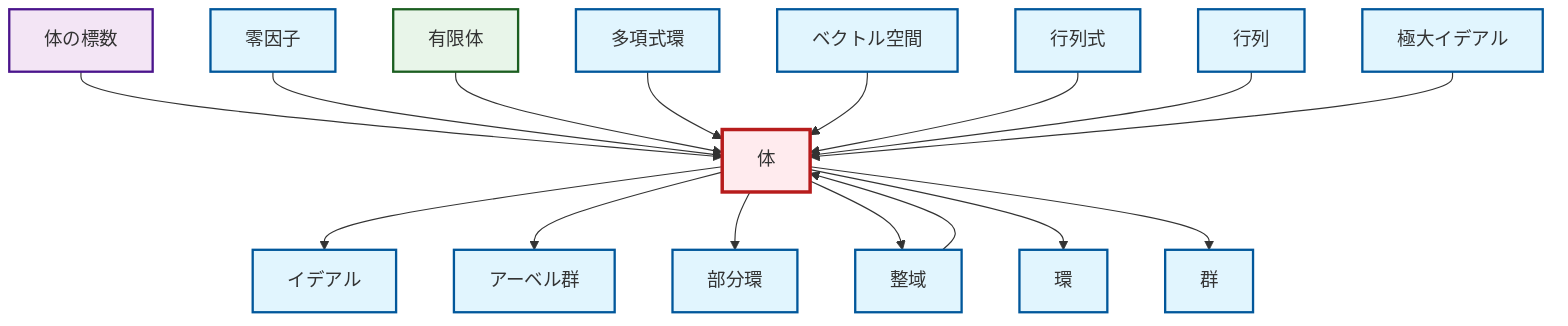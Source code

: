 graph TD
    classDef definition fill:#e1f5fe,stroke:#01579b,stroke-width:2px
    classDef theorem fill:#f3e5f5,stroke:#4a148c,stroke-width:2px
    classDef axiom fill:#fff3e0,stroke:#e65100,stroke-width:2px
    classDef example fill:#e8f5e9,stroke:#1b5e20,stroke-width:2px
    classDef current fill:#ffebee,stroke:#b71c1c,stroke-width:3px
    def-matrix["行列"]:::definition
    def-group["群"]:::definition
    def-field["体"]:::definition
    thm-field-characteristic["体の標数"]:::theorem
    def-determinant["行列式"]:::definition
    def-ring["環"]:::definition
    def-abelian-group["アーベル群"]:::definition
    ex-finite-field["有限体"]:::example
    def-vector-space["ベクトル空間"]:::definition
    def-maximal-ideal["極大イデアル"]:::definition
    def-ideal["イデアル"]:::definition
    def-integral-domain["整域"]:::definition
    def-zero-divisor["零因子"]:::definition
    def-subring["部分環"]:::definition
    def-polynomial-ring["多項式環"]:::definition
    thm-field-characteristic --> def-field
    def-zero-divisor --> def-field
    def-field --> def-ideal
    def-field --> def-abelian-group
    ex-finite-field --> def-field
    def-field --> def-subring
    def-polynomial-ring --> def-field
    def-integral-domain --> def-field
    def-vector-space --> def-field
    def-determinant --> def-field
    def-field --> def-integral-domain
    def-matrix --> def-field
    def-field --> def-ring
    def-field --> def-group
    def-maximal-ideal --> def-field
    class def-field current
